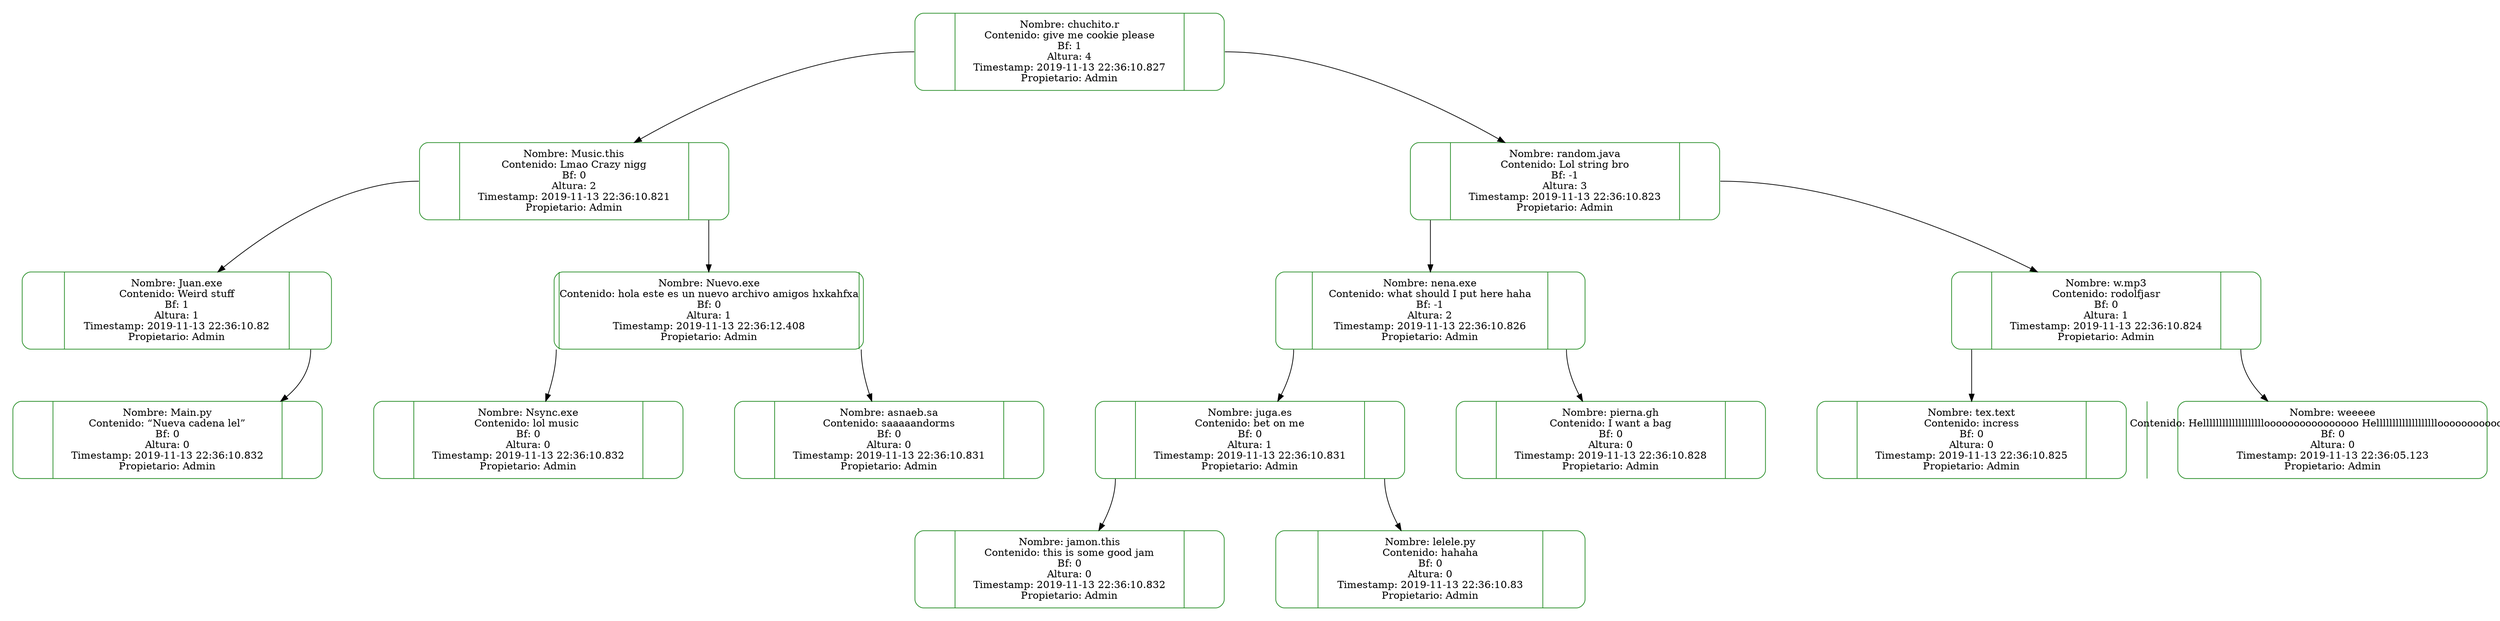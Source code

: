 digraph AVLTree {
    rankdir=TB;
    graph [pad=".25", ranksep="1.0", nodesep="1"];
    node [shape=record, style = rounded, color = forestgreen];
    node [width = 6, height = 1.5, fixedsize="true"];
    //Nodes and links creation
     ndchuchitor[label="<left> | Nombre: chuchito.r\nContenido: give me cookie please\nBf: 1\nAltura: 4\nTimestamp: 2019-11-13 22:36:10.827\nPropietario: Admin | <right>"];
     //Links ndchuchitor
     ndchuchitor:left->ndMusicthis
     ndchuchitor:right->ndrandomjava
     ndMusicthis[label="<left> | Nombre: Music.this\nContenido: Lmao Crazy nigg\nBf: 0\nAltura: 2\nTimestamp: 2019-11-13 22:36:10.821\nPropietario: Admin | <right>"];
     //Links ndMusicthis
     ndMusicthis:left->ndJuanexe
     ndMusicthis:right->ndNuevoexe
     ndJuanexe[label="<left> | Nombre: Juan.exe\nContenido: Weird stuff\nBf: 1\nAltura: 1\nTimestamp: 2019-11-13 22:36:10.82\nPropietario: Admin | <right>"];
     //Links ndJuanexe
     ndJuanexe:right->ndMainpy
     ndMainpy[label="<left> | Nombre: Main.py\nContenido: “Nueva cadena lel”\nBf: 0\nAltura: 0\nTimestamp: 2019-11-13 22:36:10.832\nPropietario: Admin | <right>"];
     //Links ndMainpy
     ndNuevoexe[label="<left> | Nombre: Nuevo.exe\nContenido: hola este es un nuevo archivo amigos hxkahfxa\nBf: 0\nAltura: 1\nTimestamp: 2019-11-13 22:36:12.408\nPropietario: Admin | <right>"];
     //Links ndNuevoexe
     ndNuevoexe:left->ndNsyncexe
     ndNuevoexe:right->ndasnaebsa
     ndNsyncexe[label="<left> | Nombre: Nsync.exe\nContenido: lol music \nBf: 0\nAltura: 0\nTimestamp: 2019-11-13 22:36:10.832\nPropietario: Admin | <right>"];
     //Links ndNsyncexe
     ndasnaebsa[label="<left> | Nombre: asnaeb.sa\nContenido: saaaaandorms\nBf: 0\nAltura: 0\nTimestamp: 2019-11-13 22:36:10.831\nPropietario: Admin | <right>"];
     //Links ndasnaebsa
     ndrandomjava[label="<left> | Nombre: random.java\nContenido: Lol string bro\nBf: -1\nAltura: 3\nTimestamp: 2019-11-13 22:36:10.823\nPropietario: Admin | <right>"];
     //Links ndrandomjava
     ndrandomjava:left->ndnenaexe
     ndrandomjava:right->ndwmp3
     ndnenaexe[label="<left> | Nombre: nena.exe\nContenido: what should I put here haha\nBf: -1\nAltura: 2\nTimestamp: 2019-11-13 22:36:10.826\nPropietario: Admin | <right>"];
     //Links ndnenaexe
     ndnenaexe:left->ndjugaes
     ndnenaexe:right->ndpiernagh
     ndjugaes[label="<left> | Nombre: juga.es\nContenido: bet on me\nBf: 0\nAltura: 1\nTimestamp: 2019-11-13 22:36:10.831\nPropietario: Admin | <right>"];
     //Links ndjugaes
     ndjugaes:left->ndjamonthis
     ndjugaes:right->ndlelelepy
     ndjamonthis[label="<left> | Nombre: jamon.this\nContenido: this is some good jam\nBf: 0\nAltura: 0\nTimestamp: 2019-11-13 22:36:10.832\nPropietario: Admin | <right>"];
     //Links ndjamonthis
     ndlelelepy[label="<left> | Nombre: lelele.py\nContenido: hahaha\nBf: 0\nAltura: 0\nTimestamp: 2019-11-13 22:36:10.83\nPropietario: Admin | <right>"];
     //Links ndlelelepy
     ndpiernagh[label="<left> | Nombre: pierna.gh\nContenido: I want a bag\nBf: 0\nAltura: 0\nTimestamp: 2019-11-13 22:36:10.828\nPropietario: Admin | <right>"];
     //Links ndpiernagh
     ndwmp3[label="<left> | Nombre: w.mp3\nContenido: rodolfjasr\nBf: 0\nAltura: 1\nTimestamp: 2019-11-13 22:36:10.824\nPropietario: Admin | <right>"];
     //Links ndwmp3
     ndwmp3:left->ndtextext
     ndwmp3:right->ndweeeee
     ndtextext[label="<left> | Nombre: tex.text\nContenido: incress\nBf: 0\nAltura: 0\nTimestamp: 2019-11-13 22:36:10.825\nPropietario: Admin | <right>"];
     //Links ndtextext
     ndweeeee[label="<left> | Nombre: weeeee\nContenido: Hellllllllllllllllllloooooooooooooooo Hellllllllllllllllllloooooooooooooooo \nBf: 0\nAltura: 0\nTimestamp: 2019-11-13 22:36:05.123\nPropietario: Admin | <right>"];
     //Links ndweeeee
}